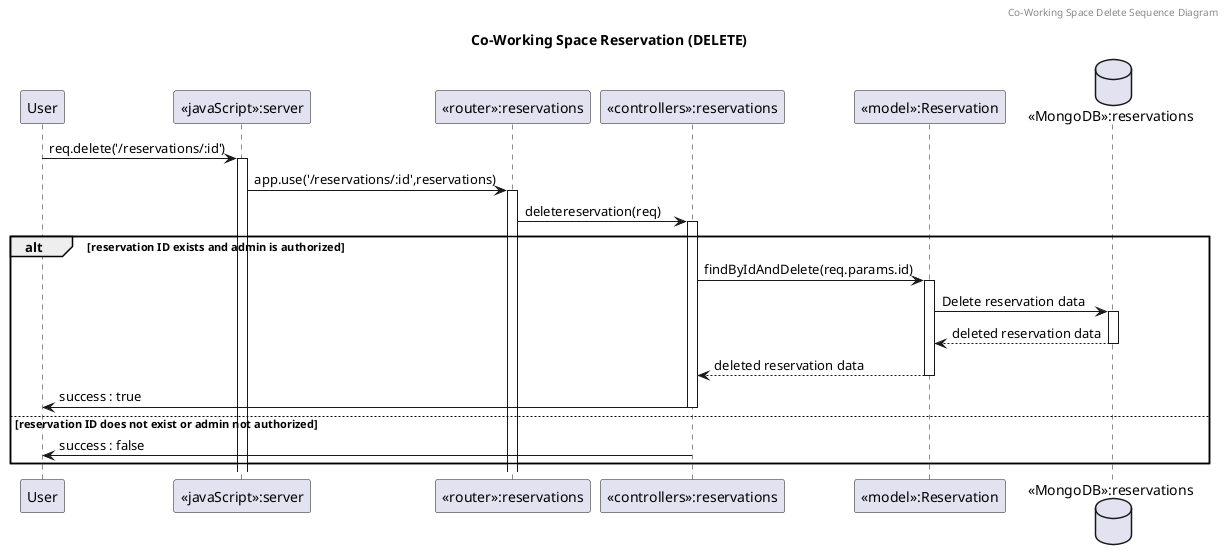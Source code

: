 @startuml Co-Working Space Reservation (DELETE)

header Co-Working Space Delete Sequence Diagram
title "Co-Working Space Reservation (DELETE)"

participant "User" as user
participant "<<javaScript>>:server" as server
participant "<<router>>:reservations" as routerReservations
participant "<<controllers>>:reservations" as controllersReservations
participant "<<model>>:Reservation" as modelReservation
database "<<MongoDB>>:reservations" as ReservationsDatabase

user->server ++:req.delete('/reservations/:id')
server->routerReservations ++:app.use('/reservations/:id',reservations)
routerReservations -> controllersReservations ++:deletereservation(req)

alt reservation ID exists and admin is authorized
    controllersReservations->modelReservation ++:findByIdAndDelete(req.params.id)
    modelReservation ->ReservationsDatabase ++: Delete reservation data
    ReservationsDatabase --> modelReservation --: deleted reservation data
    controllersReservations <-- modelReservation --:deleted reservation data
    controllersReservations->user --:success : true
else reservation ID does not exist or admin not authorized
    controllersReservations -> user --:success : false
end

@enduml